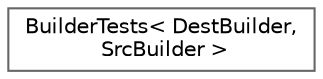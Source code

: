 digraph "Graphical Class Hierarchy"
{
 // LATEX_PDF_SIZE
  bgcolor="transparent";
  edge [fontname=Helvetica,fontsize=10,labelfontname=Helvetica,labelfontsize=10];
  node [fontname=Helvetica,fontsize=10,shape=box,height=0.2,width=0.4];
  rankdir="LR";
  Node0 [id="Node000000",label="BuilderTests\< DestBuilder,\l SrcBuilder \>",height=0.2,width=0.4,color="grey40", fillcolor="white", style="filled",URL="$structBuilderTests.html",tooltip=" "];
}
